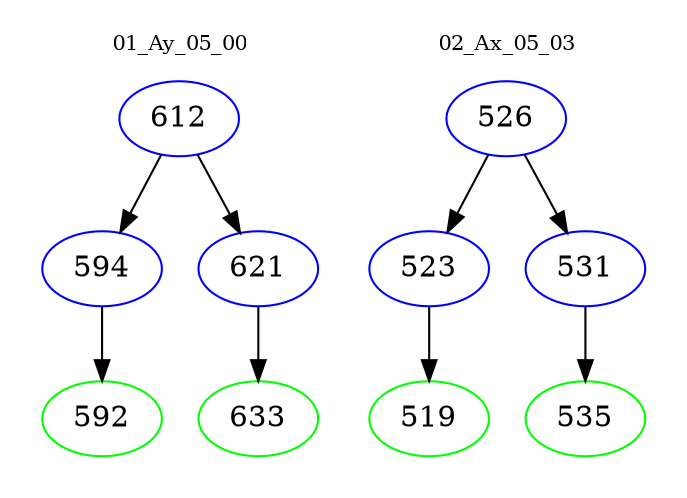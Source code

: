 digraph{
subgraph cluster_0 {
color = white
label = "01_Ay_05_00";
fontsize=10;
T0_612 [label="612", color="blue"]
T0_612 -> T0_594 [color="black"]
T0_594 [label="594", color="blue"]
T0_594 -> T0_592 [color="black"]
T0_592 [label="592", color="green"]
T0_612 -> T0_621 [color="black"]
T0_621 [label="621", color="blue"]
T0_621 -> T0_633 [color="black"]
T0_633 [label="633", color="green"]
}
subgraph cluster_1 {
color = white
label = "02_Ax_05_03";
fontsize=10;
T1_526 [label="526", color="blue"]
T1_526 -> T1_523 [color="black"]
T1_523 [label="523", color="blue"]
T1_523 -> T1_519 [color="black"]
T1_519 [label="519", color="green"]
T1_526 -> T1_531 [color="black"]
T1_531 [label="531", color="blue"]
T1_531 -> T1_535 [color="black"]
T1_535 [label="535", color="green"]
}
}
